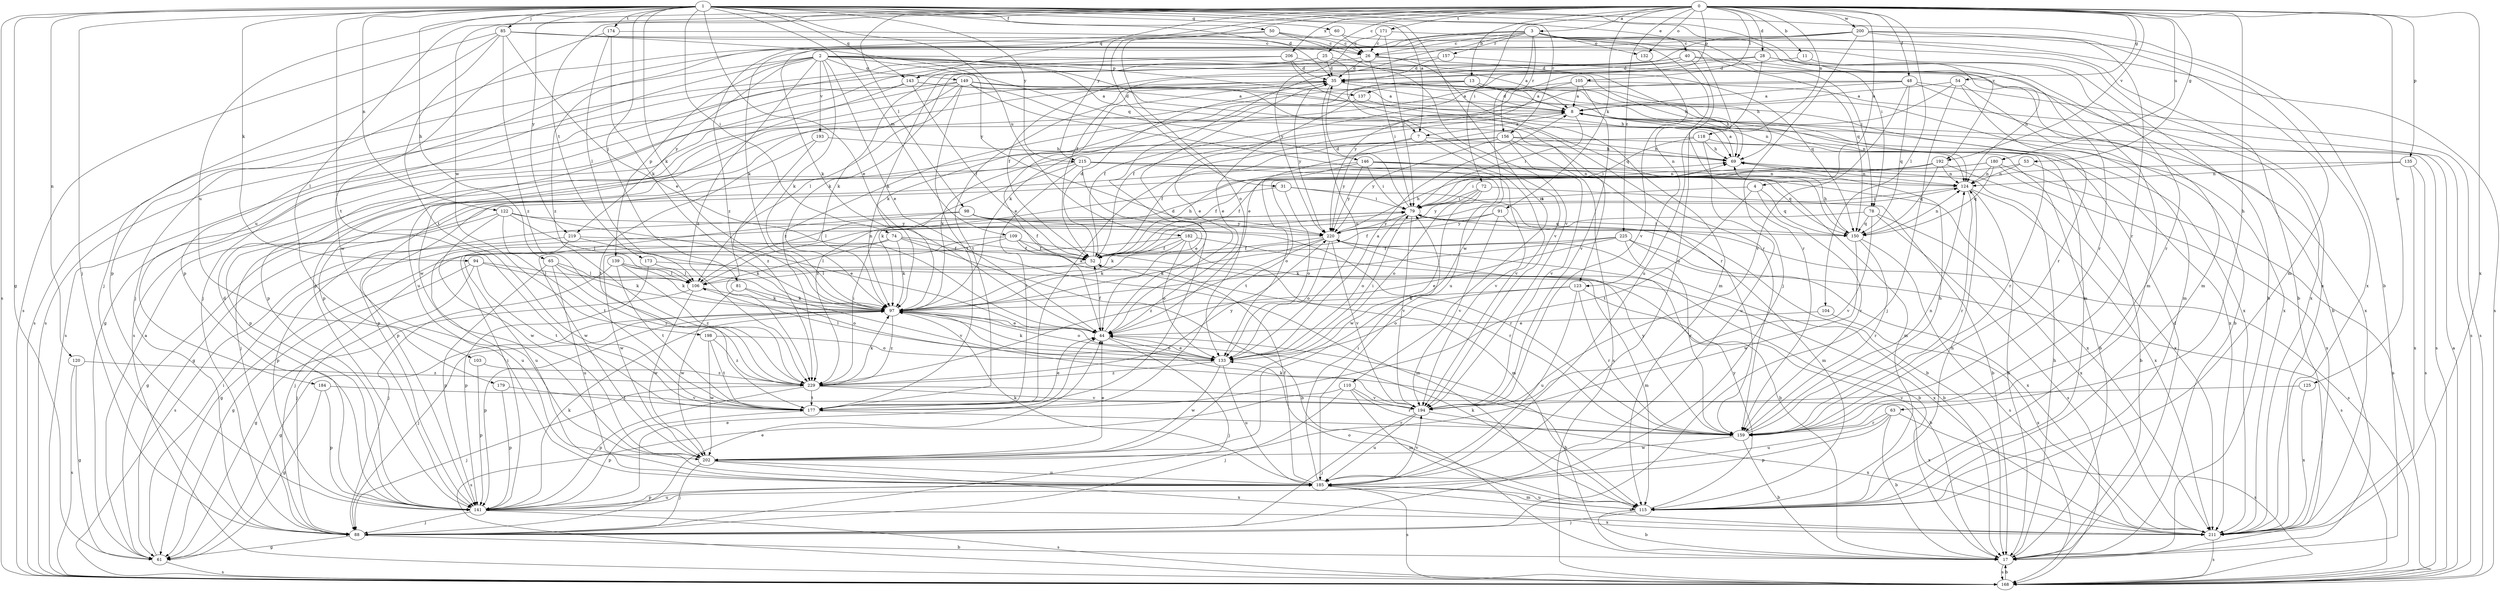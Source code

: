 strict digraph  {
0;
1;
2;
3;
4;
7;
8;
11;
13;
17;
25;
26;
28;
31;
35;
40;
44;
48;
50;
52;
53;
54;
60;
61;
63;
65;
69;
72;
74;
78;
79;
81;
85;
88;
91;
94;
97;
98;
103;
104;
105;
106;
109;
110;
115;
118;
120;
122;
123;
124;
125;
132;
133;
135;
137;
139;
141;
143;
146;
149;
150;
156;
157;
159;
168;
171;
173;
174;
177;
179;
180;
182;
184;
185;
192;
193;
194;
198;
200;
202;
206;
211;
215;
219;
220;
225;
229;
0 -> 3  [label=a];
0 -> 4  [label=a];
0 -> 11  [label=b];
0 -> 13  [label=b];
0 -> 25  [label=c];
0 -> 28  [label=d];
0 -> 31  [label=d];
0 -> 48  [label=f];
0 -> 53  [label=g];
0 -> 54  [label=g];
0 -> 63  [label=h];
0 -> 72  [label=i];
0 -> 91  [label=k];
0 -> 98  [label=l];
0 -> 103  [label=l];
0 -> 104  [label=l];
0 -> 105  [label=l];
0 -> 118  [label=n];
0 -> 125  [label=o];
0 -> 132  [label=o];
0 -> 135  [label=p];
0 -> 137  [label=p];
0 -> 143  [label=q];
0 -> 171  [label=t];
0 -> 173  [label=t];
0 -> 179  [label=u];
0 -> 180  [label=u];
0 -> 192  [label=v];
0 -> 198  [label=w];
0 -> 200  [label=w];
0 -> 206  [label=x];
0 -> 211  [label=x];
0 -> 215  [label=y];
0 -> 225  [label=z];
1 -> 7  [label=a];
1 -> 17  [label=b];
1 -> 35  [label=d];
1 -> 40  [label=e];
1 -> 44  [label=e];
1 -> 50  [label=f];
1 -> 60  [label=g];
1 -> 61  [label=g];
1 -> 65  [label=h];
1 -> 74  [label=i];
1 -> 78  [label=i];
1 -> 81  [label=j];
1 -> 85  [label=j];
1 -> 88  [label=j];
1 -> 94  [label=k];
1 -> 97  [label=k];
1 -> 109  [label=m];
1 -> 110  [label=m];
1 -> 120  [label=n];
1 -> 122  [label=n];
1 -> 143  [label=q];
1 -> 156  [label=r];
1 -> 168  [label=s];
1 -> 174  [label=t];
1 -> 177  [label=t];
1 -> 182  [label=u];
1 -> 192  [label=v];
1 -> 215  [label=y];
1 -> 219  [label=y];
2 -> 7  [label=a];
2 -> 44  [label=e];
2 -> 69  [label=h];
2 -> 97  [label=k];
2 -> 115  [label=m];
2 -> 123  [label=n];
2 -> 137  [label=p];
2 -> 139  [label=p];
2 -> 146  [label=q];
2 -> 149  [label=q];
2 -> 168  [label=s];
2 -> 184  [label=u];
2 -> 193  [label=v];
2 -> 219  [label=y];
2 -> 229  [label=z];
3 -> 26  [label=c];
3 -> 78  [label=i];
3 -> 97  [label=k];
3 -> 123  [label=n];
3 -> 132  [label=o];
3 -> 141  [label=p];
3 -> 156  [label=r];
3 -> 157  [label=r];
3 -> 168  [label=s];
3 -> 177  [label=t];
3 -> 185  [label=u];
3 -> 202  [label=w];
3 -> 229  [label=z];
4 -> 79  [label=i];
4 -> 150  [label=q];
4 -> 159  [label=r];
4 -> 177  [label=t];
7 -> 69  [label=h];
7 -> 141  [label=p];
7 -> 194  [label=v];
7 -> 220  [label=y];
8 -> 7  [label=a];
8 -> 35  [label=d];
8 -> 79  [label=i];
8 -> 124  [label=n];
8 -> 168  [label=s];
8 -> 211  [label=x];
11 -> 35  [label=d];
11 -> 159  [label=r];
13 -> 8  [label=a];
13 -> 97  [label=k];
13 -> 141  [label=p];
13 -> 159  [label=r];
13 -> 211  [label=x];
13 -> 229  [label=z];
17 -> 35  [label=d];
17 -> 69  [label=h];
17 -> 168  [label=s];
25 -> 35  [label=d];
25 -> 69  [label=h];
25 -> 88  [label=j];
25 -> 97  [label=k];
25 -> 194  [label=v];
26 -> 35  [label=d];
26 -> 79  [label=i];
26 -> 97  [label=k];
26 -> 115  [label=m];
26 -> 150  [label=q];
28 -> 17  [label=b];
28 -> 35  [label=d];
28 -> 159  [label=r];
28 -> 185  [label=u];
28 -> 220  [label=y];
31 -> 17  [label=b];
31 -> 79  [label=i];
31 -> 106  [label=l];
31 -> 133  [label=o];
35 -> 8  [label=a];
35 -> 44  [label=e];
35 -> 69  [label=h];
35 -> 115  [label=m];
35 -> 133  [label=o];
35 -> 141  [label=p];
35 -> 177  [label=t];
35 -> 220  [label=y];
40 -> 35  [label=d];
40 -> 52  [label=f];
40 -> 115  [label=m];
40 -> 124  [label=n];
40 -> 159  [label=r];
40 -> 168  [label=s];
44 -> 17  [label=b];
44 -> 35  [label=d];
44 -> 52  [label=f];
44 -> 88  [label=j];
44 -> 133  [label=o];
48 -> 8  [label=a];
48 -> 52  [label=f];
48 -> 97  [label=k];
48 -> 150  [label=q];
48 -> 168  [label=s];
48 -> 194  [label=v];
48 -> 211  [label=x];
50 -> 17  [label=b];
50 -> 26  [label=c];
50 -> 141  [label=p];
50 -> 194  [label=v];
50 -> 229  [label=z];
52 -> 35  [label=d];
52 -> 69  [label=h];
52 -> 106  [label=l];
53 -> 17  [label=b];
53 -> 52  [label=f];
53 -> 124  [label=n];
54 -> 8  [label=a];
54 -> 17  [label=b];
54 -> 44  [label=e];
54 -> 88  [label=j];
54 -> 115  [label=m];
60 -> 26  [label=c];
60 -> 133  [label=o];
60 -> 211  [label=x];
61 -> 8  [label=a];
61 -> 79  [label=i];
61 -> 168  [label=s];
63 -> 17  [label=b];
63 -> 141  [label=p];
63 -> 159  [label=r];
63 -> 168  [label=s];
63 -> 185  [label=u];
65 -> 97  [label=k];
65 -> 106  [label=l];
65 -> 141  [label=p];
65 -> 185  [label=u];
65 -> 229  [label=z];
69 -> 8  [label=a];
69 -> 124  [label=n];
72 -> 17  [label=b];
72 -> 79  [label=i];
72 -> 133  [label=o];
72 -> 202  [label=w];
72 -> 220  [label=y];
74 -> 17  [label=b];
74 -> 52  [label=f];
74 -> 88  [label=j];
74 -> 97  [label=k];
74 -> 106  [label=l];
74 -> 115  [label=m];
78 -> 52  [label=f];
78 -> 150  [label=q];
78 -> 168  [label=s];
78 -> 194  [label=v];
78 -> 211  [label=x];
79 -> 35  [label=d];
79 -> 115  [label=m];
79 -> 133  [label=o];
79 -> 150  [label=q];
79 -> 194  [label=v];
79 -> 220  [label=y];
81 -> 97  [label=k];
81 -> 133  [label=o];
81 -> 202  [label=w];
85 -> 26  [label=c];
85 -> 44  [label=e];
85 -> 88  [label=j];
85 -> 150  [label=q];
85 -> 168  [label=s];
85 -> 177  [label=t];
85 -> 220  [label=y];
85 -> 229  [label=z];
88 -> 17  [label=b];
88 -> 44  [label=e];
88 -> 61  [label=g];
91 -> 97  [label=k];
91 -> 168  [label=s];
91 -> 194  [label=v];
91 -> 220  [label=y];
94 -> 61  [label=g];
94 -> 88  [label=j];
94 -> 106  [label=l];
94 -> 177  [label=t];
94 -> 194  [label=v];
97 -> 44  [label=e];
97 -> 61  [label=g];
97 -> 88  [label=j];
97 -> 133  [label=o];
97 -> 141  [label=p];
97 -> 229  [label=z];
98 -> 52  [label=f];
98 -> 141  [label=p];
98 -> 159  [label=r];
98 -> 202  [label=w];
98 -> 220  [label=y];
103 -> 141  [label=p];
103 -> 229  [label=z];
104 -> 44  [label=e];
104 -> 211  [label=x];
105 -> 8  [label=a];
105 -> 44  [label=e];
105 -> 52  [label=f];
105 -> 168  [label=s];
105 -> 194  [label=v];
106 -> 61  [label=g];
106 -> 97  [label=k];
106 -> 124  [label=n];
106 -> 202  [label=w];
109 -> 17  [label=b];
109 -> 52  [label=f];
109 -> 61  [label=g];
109 -> 115  [label=m];
109 -> 202  [label=w];
110 -> 88  [label=j];
110 -> 115  [label=m];
110 -> 159  [label=r];
110 -> 168  [label=s];
110 -> 194  [label=v];
115 -> 17  [label=b];
115 -> 88  [label=j];
115 -> 97  [label=k];
115 -> 124  [label=n];
115 -> 133  [label=o];
115 -> 185  [label=u];
115 -> 220  [label=y];
118 -> 69  [label=h];
118 -> 79  [label=i];
118 -> 97  [label=k];
118 -> 159  [label=r];
118 -> 185  [label=u];
120 -> 61  [label=g];
120 -> 168  [label=s];
120 -> 229  [label=z];
122 -> 44  [label=e];
122 -> 61  [label=g];
122 -> 106  [label=l];
122 -> 177  [label=t];
122 -> 202  [label=w];
122 -> 220  [label=y];
123 -> 17  [label=b];
123 -> 97  [label=k];
123 -> 133  [label=o];
123 -> 159  [label=r];
123 -> 185  [label=u];
124 -> 17  [label=b];
124 -> 79  [label=i];
124 -> 159  [label=r];
124 -> 211  [label=x];
125 -> 194  [label=v];
125 -> 211  [label=x];
132 -> 194  [label=v];
133 -> 8  [label=a];
133 -> 44  [label=e];
133 -> 79  [label=i];
133 -> 97  [label=k];
133 -> 106  [label=l];
133 -> 185  [label=u];
133 -> 202  [label=w];
133 -> 229  [label=z];
135 -> 124  [label=n];
135 -> 168  [label=s];
135 -> 177  [label=t];
135 -> 211  [label=x];
137 -> 44  [label=e];
137 -> 69  [label=h];
139 -> 88  [label=j];
139 -> 97  [label=k];
139 -> 106  [label=l];
139 -> 115  [label=m];
139 -> 177  [label=t];
139 -> 229  [label=z];
141 -> 35  [label=d];
141 -> 44  [label=e];
141 -> 79  [label=i];
141 -> 88  [label=j];
141 -> 97  [label=k];
141 -> 168  [label=s];
141 -> 185  [label=u];
141 -> 211  [label=x];
143 -> 8  [label=a];
143 -> 52  [label=f];
143 -> 168  [label=s];
143 -> 185  [label=u];
143 -> 211  [label=x];
146 -> 79  [label=i];
146 -> 88  [label=j];
146 -> 115  [label=m];
146 -> 124  [label=n];
146 -> 133  [label=o];
146 -> 194  [label=v];
146 -> 220  [label=y];
149 -> 8  [label=a];
149 -> 61  [label=g];
149 -> 106  [label=l];
149 -> 124  [label=n];
149 -> 150  [label=q];
149 -> 159  [label=r];
149 -> 168  [label=s];
149 -> 177  [label=t];
149 -> 185  [label=u];
149 -> 202  [label=w];
150 -> 69  [label=h];
150 -> 79  [label=i];
150 -> 124  [label=n];
150 -> 159  [label=r];
150 -> 168  [label=s];
150 -> 202  [label=w];
156 -> 17  [label=b];
156 -> 52  [label=f];
156 -> 69  [label=h];
156 -> 141  [label=p];
156 -> 168  [label=s];
156 -> 194  [label=v];
156 -> 220  [label=y];
157 -> 35  [label=d];
157 -> 141  [label=p];
157 -> 211  [label=x];
159 -> 17  [label=b];
159 -> 69  [label=h];
159 -> 97  [label=k];
159 -> 124  [label=n];
159 -> 202  [label=w];
159 -> 220  [label=y];
168 -> 8  [label=a];
168 -> 17  [label=b];
171 -> 17  [label=b];
171 -> 26  [label=c];
171 -> 79  [label=i];
171 -> 220  [label=y];
173 -> 106  [label=l];
173 -> 141  [label=p];
173 -> 211  [label=x];
174 -> 26  [label=c];
174 -> 97  [label=k];
174 -> 106  [label=l];
174 -> 202  [label=w];
177 -> 8  [label=a];
177 -> 44  [label=e];
177 -> 141  [label=p];
177 -> 159  [label=r];
179 -> 141  [label=p];
179 -> 177  [label=t];
180 -> 52  [label=f];
180 -> 124  [label=n];
180 -> 150  [label=q];
180 -> 168  [label=s];
180 -> 211  [label=x];
180 -> 229  [label=z];
182 -> 17  [label=b];
182 -> 52  [label=f];
182 -> 97  [label=k];
182 -> 133  [label=o];
182 -> 159  [label=r];
182 -> 185  [label=u];
184 -> 61  [label=g];
184 -> 141  [label=p];
184 -> 194  [label=v];
185 -> 52  [label=f];
185 -> 79  [label=i];
185 -> 97  [label=k];
185 -> 115  [label=m];
185 -> 141  [label=p];
185 -> 168  [label=s];
185 -> 194  [label=v];
185 -> 211  [label=x];
192 -> 61  [label=g];
192 -> 79  [label=i];
192 -> 124  [label=n];
192 -> 150  [label=q];
192 -> 211  [label=x];
193 -> 69  [label=h];
193 -> 177  [label=t];
193 -> 229  [label=z];
194 -> 88  [label=j];
194 -> 185  [label=u];
194 -> 211  [label=x];
198 -> 133  [label=o];
198 -> 177  [label=t];
198 -> 202  [label=w];
198 -> 229  [label=z];
200 -> 26  [label=c];
200 -> 52  [label=f];
200 -> 88  [label=j];
200 -> 97  [label=k];
200 -> 115  [label=m];
200 -> 159  [label=r];
200 -> 211  [label=x];
202 -> 44  [label=e];
202 -> 88  [label=j];
202 -> 185  [label=u];
202 -> 211  [label=x];
206 -> 8  [label=a];
206 -> 35  [label=d];
206 -> 88  [label=j];
206 -> 97  [label=k];
206 -> 159  [label=r];
211 -> 168  [label=s];
215 -> 44  [label=e];
215 -> 97  [label=k];
215 -> 124  [label=n];
215 -> 141  [label=p];
215 -> 150  [label=q];
215 -> 177  [label=t];
215 -> 211  [label=x];
219 -> 52  [label=f];
219 -> 97  [label=k];
219 -> 168  [label=s];
219 -> 185  [label=u];
220 -> 17  [label=b];
220 -> 52  [label=f];
220 -> 69  [label=h];
220 -> 97  [label=k];
220 -> 133  [label=o];
220 -> 194  [label=v];
220 -> 229  [label=z];
225 -> 44  [label=e];
225 -> 52  [label=f];
225 -> 97  [label=k];
225 -> 159  [label=r];
225 -> 168  [label=s];
225 -> 211  [label=x];
229 -> 79  [label=i];
229 -> 88  [label=j];
229 -> 97  [label=k];
229 -> 141  [label=p];
229 -> 177  [label=t];
229 -> 194  [label=v];
229 -> 211  [label=x];
229 -> 220  [label=y];
}

